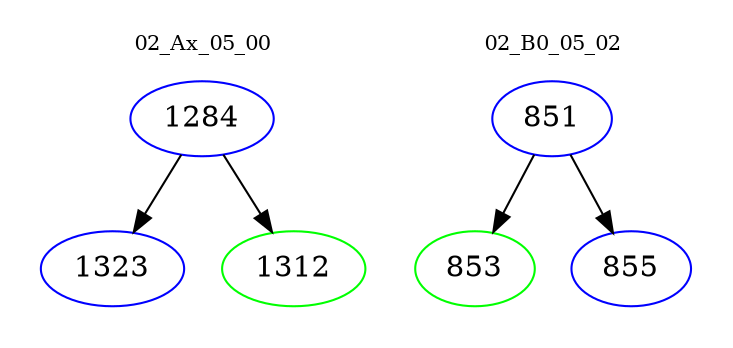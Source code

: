 digraph{
subgraph cluster_0 {
color = white
label = "02_Ax_05_00";
fontsize=10;
T0_1284 [label="1284", color="blue"]
T0_1284 -> T0_1323 [color="black"]
T0_1323 [label="1323", color="blue"]
T0_1284 -> T0_1312 [color="black"]
T0_1312 [label="1312", color="green"]
}
subgraph cluster_1 {
color = white
label = "02_B0_05_02";
fontsize=10;
T1_851 [label="851", color="blue"]
T1_851 -> T1_853 [color="black"]
T1_853 [label="853", color="green"]
T1_851 -> T1_855 [color="black"]
T1_855 [label="855", color="blue"]
}
}

